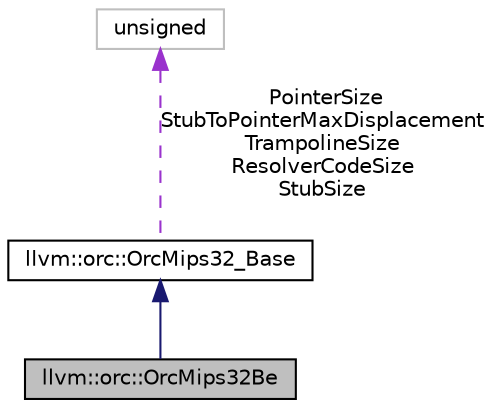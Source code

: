digraph "llvm::orc::OrcMips32Be"
{
 // LATEX_PDF_SIZE
  bgcolor="transparent";
  edge [fontname="Helvetica",fontsize="10",labelfontname="Helvetica",labelfontsize="10"];
  node [fontname="Helvetica",fontsize="10",shape=record];
  Node1 [label="llvm::orc::OrcMips32Be",height=0.2,width=0.4,color="black", fillcolor="grey75", style="filled", fontcolor="black",tooltip=" "];
  Node2 -> Node1 [dir="back",color="midnightblue",fontsize="10",style="solid",fontname="Helvetica"];
  Node2 [label="llvm::orc::OrcMips32_Base",height=0.2,width=0.4,color="black",URL="$classllvm_1_1orc_1_1OrcMips32__Base.html",tooltip=" "];
  Node3 -> Node2 [dir="back",color="darkorchid3",fontsize="10",style="dashed",label=" PointerSize\nStubToPointerMaxDisplacement\nTrampolineSize\nResolverCodeSize\nStubSize" ,fontname="Helvetica"];
  Node3 [label="unsigned",height=0.2,width=0.4,color="grey75",tooltip=" "];
}
